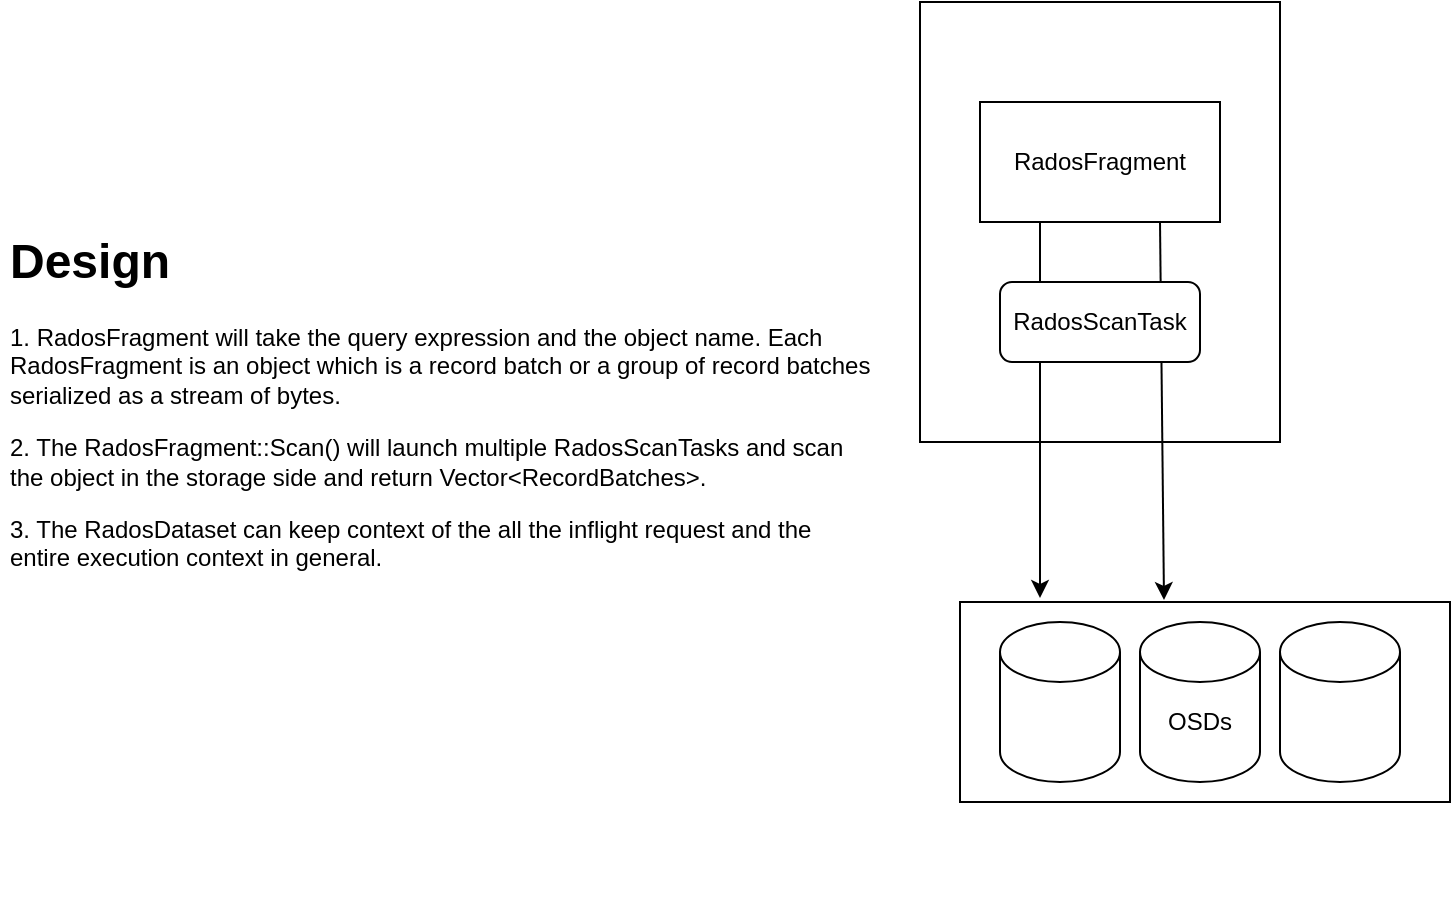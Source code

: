 <mxfile version="13.6.6" type="github">
  <diagram id="hxspNUqaLA8-96vzYpsR" name="Page-1">
    <mxGraphModel dx="8600" dy="4345" grid="1" gridSize="10" guides="1" tooltips="1" connect="1" arrows="1" fold="1" page="1" pageScale="1" pageWidth="827" pageHeight="1169" math="0" shadow="0">
      <root>
        <mxCell id="0" />
        <mxCell id="1" parent="0" />
        <mxCell id="cFWVLwaCDAjj0P3LfrQX-1" value="" style="rounded=0;whiteSpace=wrap;html=1;" vertex="1" parent="1">
          <mxGeometry x="520" y="40" width="180" height="220" as="geometry" />
        </mxCell>
        <mxCell id="cFWVLwaCDAjj0P3LfrQX-10" value="" style="endArrow=classic;html=1;exitX=0.25;exitY=1;exitDx=0;exitDy=0;" edge="1" parent="1" source="cFWVLwaCDAjj0P3LfrQX-2">
          <mxGeometry width="50" height="50" relative="1" as="geometry">
            <mxPoint x="390" y="300" as="sourcePoint" />
            <mxPoint x="580" y="338" as="targetPoint" />
          </mxGeometry>
        </mxCell>
        <mxCell id="cFWVLwaCDAjj0P3LfrQX-11" value="" style="endArrow=classic;html=1;exitX=0.75;exitY=1;exitDx=0;exitDy=0;" edge="1" parent="1" source="cFWVLwaCDAjj0P3LfrQX-2">
          <mxGeometry width="50" height="50" relative="1" as="geometry">
            <mxPoint x="390" y="300" as="sourcePoint" />
            <mxPoint x="642" y="339" as="targetPoint" />
          </mxGeometry>
        </mxCell>
        <mxCell id="cFWVLwaCDAjj0P3LfrQX-15" value="" style="rounded=1;whiteSpace=wrap;html=1;" vertex="1" parent="1">
          <mxGeometry x="560" y="180" width="100" height="40" as="geometry" />
        </mxCell>
        <mxCell id="cFWVLwaCDAjj0P3LfrQX-7" value="" style="rounded=0;whiteSpace=wrap;html=1;" vertex="1" parent="1">
          <mxGeometry x="540" y="340" width="245" height="100" as="geometry" />
        </mxCell>
        <mxCell id="cFWVLwaCDAjj0P3LfrQX-2" value="RadosFragment" style="rounded=0;whiteSpace=wrap;html=1;" vertex="1" parent="1">
          <mxGeometry x="550" y="90" width="120" height="60" as="geometry" />
        </mxCell>
        <mxCell id="cFWVLwaCDAjj0P3LfrQX-4" value="" style="shape=cylinder2;whiteSpace=wrap;html=1;boundedLbl=1;backgroundOutline=1;size=15;" vertex="1" parent="1">
          <mxGeometry x="700" y="350" width="60" height="80" as="geometry" />
        </mxCell>
        <mxCell id="cFWVLwaCDAjj0P3LfrQX-5" value="" style="shape=cylinder2;whiteSpace=wrap;html=1;boundedLbl=1;backgroundOutline=1;size=15;" vertex="1" parent="1">
          <mxGeometry x="630" y="350" width="60" height="80" as="geometry" />
        </mxCell>
        <mxCell id="cFWVLwaCDAjj0P3LfrQX-6" value="" style="shape=cylinder2;whiteSpace=wrap;html=1;boundedLbl=1;backgroundOutline=1;size=15;" vertex="1" parent="1">
          <mxGeometry x="560" y="350" width="60" height="80" as="geometry" />
        </mxCell>
        <mxCell id="cFWVLwaCDAjj0P3LfrQX-9" value="OSDs&lt;br&gt;" style="text;html=1;strokeColor=none;fillColor=none;align=center;verticalAlign=middle;whiteSpace=wrap;rounded=0;" vertex="1" parent="1">
          <mxGeometry x="640" y="390" width="40" height="20" as="geometry" />
        </mxCell>
        <mxCell id="cFWVLwaCDAjj0P3LfrQX-13" value="RadosScanTask" style="text;html=1;strokeColor=none;fillColor=none;align=center;verticalAlign=middle;whiteSpace=wrap;rounded=0;" vertex="1" parent="1">
          <mxGeometry x="590" y="190" width="40" height="20" as="geometry" />
        </mxCell>
        <mxCell id="cFWVLwaCDAjj0P3LfrQX-19" value="&lt;h1&gt;Design&lt;/h1&gt;&lt;p&gt;1. RadosFragment will take the query expression and the object name. Each RadosFragment is an object which is a record batch or a group of record batches serialized as a stream of bytes.&lt;/p&gt;&lt;p&gt;2. The RadosFragment::Scan() will launch multiple RadosScanTasks and scan the object in the storage side and return Vector&amp;lt;RecordBatches&amp;gt;.&lt;/p&gt;&lt;p&gt;3. The RadosDataset can keep context of the all the inflight request and the entire execution context in general.&lt;/p&gt;&lt;p&gt;&lt;br&gt;&lt;/p&gt;&lt;p&gt;&lt;br&gt;&lt;/p&gt;" style="text;html=1;strokeColor=none;fillColor=none;spacing=5;spacingTop=-20;whiteSpace=wrap;overflow=hidden;rounded=0;" vertex="1" parent="1">
          <mxGeometry x="60" y="150" width="440" height="340" as="geometry" />
        </mxCell>
        <mxCell id="cFWVLwaCDAjj0P3LfrQX-20" style="edgeStyle=orthogonalEdgeStyle;rounded=0;orthogonalLoop=1;jettySize=auto;html=1;exitX=0.5;exitY=1;exitDx=0;exitDy=0;" edge="1" parent="1" source="cFWVLwaCDAjj0P3LfrQX-1" target="cFWVLwaCDAjj0P3LfrQX-1">
          <mxGeometry relative="1" as="geometry" />
        </mxCell>
      </root>
    </mxGraphModel>
  </diagram>
</mxfile>
